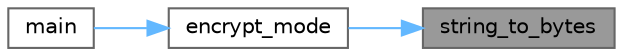 digraph "string_to_bytes"
{
 // LATEX_PDF_SIZE
  bgcolor="transparent";
  edge [fontname=Helvetica,fontsize=10,labelfontname=Helvetica,labelfontsize=10];
  node [fontname=Helvetica,fontsize=10,shape=box,height=0.2,width=0.4];
  rankdir="RL";
  Node1 [id="Node000001",label="string_to_bytes",height=0.2,width=0.4,color="gray40", fillcolor="grey60", style="filled", fontcolor="black",tooltip="Converts a null-terminated string to a uint8_t byte array."];
  Node1 -> Node2 [id="edge1_Node000001_Node000002",dir="back",color="steelblue1",style="solid",tooltip=" "];
  Node2 [id="Node000002",label="encrypt_mode",height=0.2,width=0.4,color="grey40", fillcolor="white", style="filled",URL="$main__utils_8c.html#a28cd744833d4ef56a593e4d20e01f3ca",tooltip="Performs encryption based on the given arguments."];
  Node2 -> Node3 [id="edge2_Node000002_Node000003",dir="back",color="steelblue1",style="solid",tooltip=" "];
  Node3 [id="Node000003",label="main",height=0.2,width=0.4,color="grey40", fillcolor="white", style="filled",URL="$main_8c.html#a0ddf1224851353fc92bfbff6f499fa97",tooltip=" "];
}
